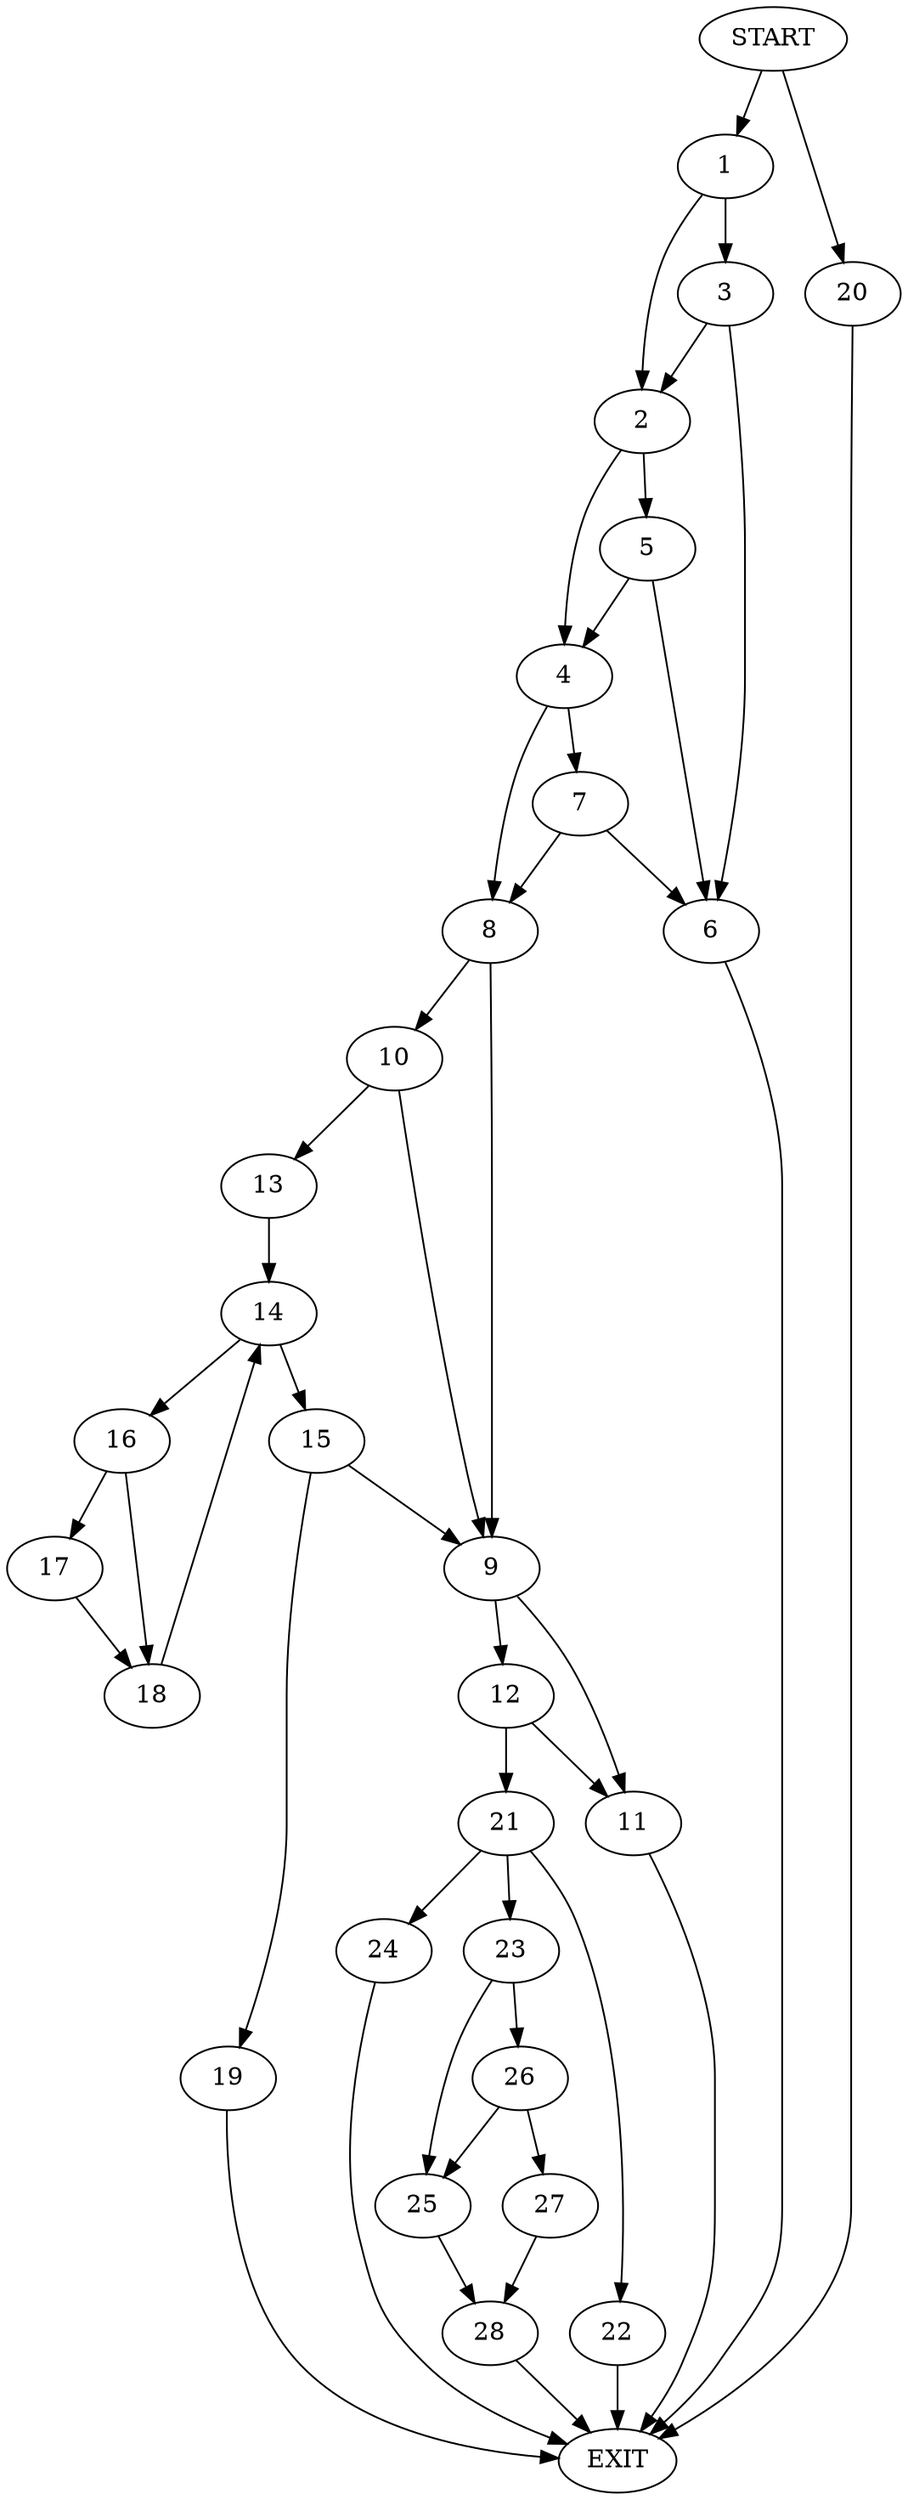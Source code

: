 digraph {
0 [label="START"]
29 [label="EXIT"]
0 -> 1
1 -> 2
1 -> 3
2 -> 4
2 -> 5
3 -> 2
3 -> 6
6 -> 29
4 -> 7
4 -> 8
5 -> 4
5 -> 6
8 -> 9
8 -> 10
7 -> 6
7 -> 8
9 -> 11
9 -> 12
10 -> 9
10 -> 13
13 -> 14
14 -> 15
14 -> 16
16 -> 17
16 -> 18
15 -> 9
15 -> 19
17 -> 18
18 -> 14
19 -> 29
0 -> 20
20 -> 29
12 -> 11
12 -> 21
11 -> 29
21 -> 22
21 -> 23
21 -> 24
23 -> 25
23 -> 26
24 -> 29
22 -> 29
26 -> 27
26 -> 25
25 -> 28
27 -> 28
28 -> 29
}
